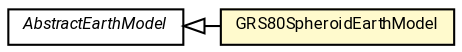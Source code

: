 #!/usr/local/bin/dot
#
# Class diagram 
# Generated by UMLGraph version R5_7_2-60-g0e99a6 (http://www.spinellis.gr/umlgraph/)
#

digraph G {
	graph [fontnames="svg"]
	edge [fontname="Roboto",fontsize=7,labelfontname="Roboto",labelfontsize=7,color="black"];
	node [fontname="Roboto",fontcolor="black",fontsize=8,shape=plaintext,margin=0,width=0,height=0];
	nodesep=0.15;
	ranksep=0.25;
	rankdir=LR;
	// de.lmu.ifi.dbs.elki.math.geodesy.AbstractEarthModel
	c4576877 [label=<<table title="de.lmu.ifi.dbs.elki.math.geodesy.AbstractEarthModel" border="0" cellborder="1" cellspacing="0" cellpadding="2" href="AbstractEarthModel.html" target="_parent">
		<tr><td><table border="0" cellspacing="0" cellpadding="1">
		<tr><td align="center" balign="center"> <font face="Roboto"><i>AbstractEarthModel</i></font> </td></tr>
		</table></td></tr>
		</table>>, URL="AbstractEarthModel.html"];
	// de.lmu.ifi.dbs.elki.math.geodesy.GRS80SpheroidEarthModel
	c4576878 [label=<<table title="de.lmu.ifi.dbs.elki.math.geodesy.GRS80SpheroidEarthModel" border="0" cellborder="1" cellspacing="0" cellpadding="2" bgcolor="lemonChiffon" href="GRS80SpheroidEarthModel.html" target="_parent">
		<tr><td><table border="0" cellspacing="0" cellpadding="1">
		<tr><td align="center" balign="center"> <font face="Roboto">GRS80SpheroidEarthModel</font> </td></tr>
		</table></td></tr>
		</table>>, URL="GRS80SpheroidEarthModel.html"];
	// de.lmu.ifi.dbs.elki.math.geodesy.GRS80SpheroidEarthModel extends de.lmu.ifi.dbs.elki.math.geodesy.AbstractEarthModel
	c4576877 -> c4576878 [arrowtail=empty,dir=back,weight=10];
}

